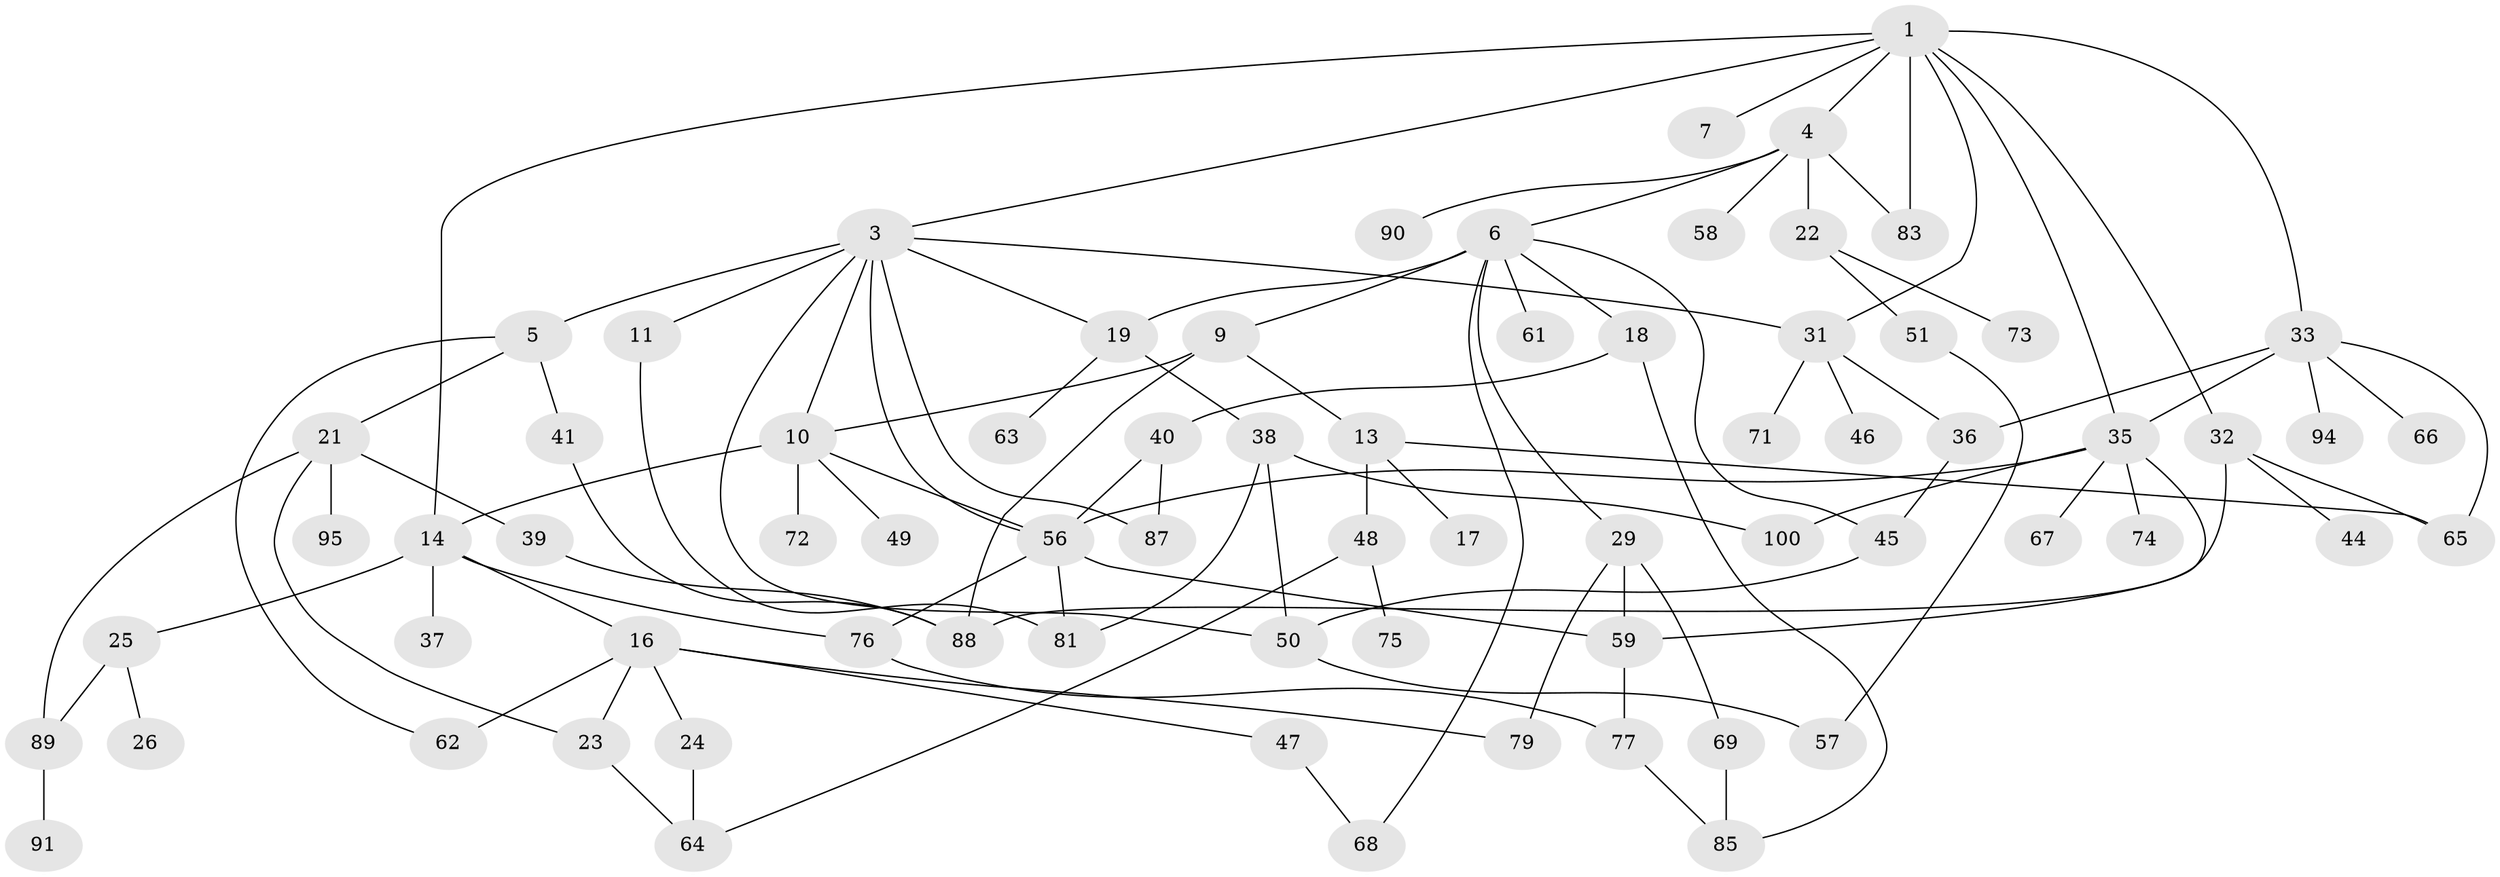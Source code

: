 // Generated by graph-tools (version 1.1) at 2025/51/02/27/25 19:51:38]
// undirected, 72 vertices, 107 edges
graph export_dot {
graph [start="1"]
  node [color=gray90,style=filled];
  1 [super="+2"];
  3 [super="+28"];
  4 [super="+34"];
  5 [super="+12"];
  6 [super="+8"];
  7;
  9 [super="+43"];
  10 [super="+20"];
  11 [super="+54"];
  13;
  14 [super="+15"];
  16 [super="+30"];
  17;
  18;
  19 [super="+42"];
  21 [super="+27"];
  22;
  23;
  24 [super="+92"];
  25 [super="+102"];
  26;
  29 [super="+97"];
  31;
  32 [super="+96"];
  33 [super="+52"];
  35 [super="+60"];
  36 [super="+53"];
  37;
  38;
  39;
  40 [super="+55"];
  41;
  44;
  45 [super="+82"];
  46;
  47 [super="+101"];
  48;
  49;
  50 [super="+80"];
  51;
  56 [super="+84"];
  57;
  58;
  59 [super="+78"];
  61;
  62 [super="+99"];
  63;
  64 [super="+93"];
  65;
  66;
  67;
  68;
  69 [super="+70"];
  71;
  72;
  73;
  74;
  75;
  76 [super="+86"];
  77 [super="+104"];
  79 [super="+103"];
  81 [super="+98"];
  83;
  85;
  87;
  88;
  89;
  90;
  91;
  94;
  95;
  100;
  1 -- 4;
  1 -- 7;
  1 -- 33;
  1 -- 35;
  1 -- 32;
  1 -- 3;
  1 -- 83;
  1 -- 14;
  1 -- 31;
  3 -- 5;
  3 -- 11;
  3 -- 31;
  3 -- 10;
  3 -- 19;
  3 -- 50;
  3 -- 56;
  3 -- 87;
  4 -- 6;
  4 -- 22;
  4 -- 58;
  4 -- 83;
  4 -- 90;
  5 -- 21;
  5 -- 62;
  5 -- 41;
  6 -- 9;
  6 -- 18;
  6 -- 68;
  6 -- 29;
  6 -- 61;
  6 -- 19 [weight=2];
  6 -- 45;
  9 -- 10 [weight=2];
  9 -- 13;
  9 -- 88;
  10 -- 72;
  10 -- 49;
  10 -- 14;
  10 -- 56;
  11 -- 81;
  13 -- 17;
  13 -- 48;
  13 -- 65;
  14 -- 25;
  14 -- 16;
  14 -- 37;
  14 -- 76;
  16 -- 24;
  16 -- 47;
  16 -- 79;
  16 -- 23;
  16 -- 62;
  18 -- 40 [weight=2];
  18 -- 85;
  19 -- 38;
  19 -- 63;
  21 -- 23;
  21 -- 89;
  21 -- 39;
  21 -- 95;
  22 -- 51;
  22 -- 73;
  23 -- 64;
  24 -- 64;
  25 -- 26;
  25 -- 89;
  29 -- 69;
  29 -- 59;
  29 -- 79;
  31 -- 36;
  31 -- 46;
  31 -- 71;
  32 -- 44;
  32 -- 88;
  32 -- 65;
  33 -- 35;
  33 -- 66;
  33 -- 65;
  33 -- 94;
  33 -- 36;
  35 -- 59;
  35 -- 100;
  35 -- 67;
  35 -- 74;
  35 -- 56;
  36 -- 45;
  38 -- 50;
  38 -- 81;
  38 -- 100;
  39 -- 88;
  40 -- 87;
  40 -- 56;
  41 -- 88;
  45 -- 50;
  47 -- 68;
  48 -- 64;
  48 -- 75;
  50 -- 57;
  51 -- 57;
  56 -- 76;
  56 -- 81;
  56 -- 59;
  59 -- 77;
  69 -- 85;
  76 -- 77;
  77 -- 85;
  89 -- 91;
}
